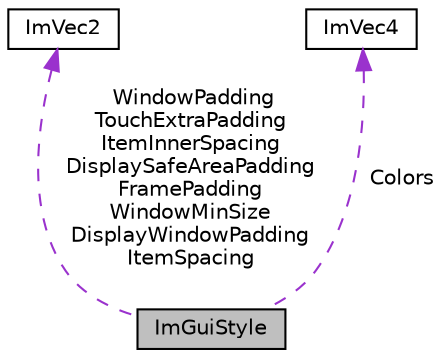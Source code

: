 digraph "ImGuiStyle"
{
  edge [fontname="Helvetica",fontsize="10",labelfontname="Helvetica",labelfontsize="10"];
  node [fontname="Helvetica",fontsize="10",shape=record];
  Node1 [label="ImGuiStyle",height=0.2,width=0.4,color="black", fillcolor="grey75", style="filled", fontcolor="black"];
  Node2 -> Node1 [dir="back",color="darkorchid3",fontsize="10",style="dashed",label=" WindowPadding\nTouchExtraPadding\nItemInnerSpacing\nDisplaySafeAreaPadding\nFramePadding\nWindowMinSize\nDisplayWindowPadding\nItemSpacing" ,fontname="Helvetica"];
  Node2 [label="ImVec2",height=0.2,width=0.4,color="black", fillcolor="white", style="filled",URL="$structImVec2.html"];
  Node3 -> Node1 [dir="back",color="darkorchid3",fontsize="10",style="dashed",label=" Colors" ,fontname="Helvetica"];
  Node3 [label="ImVec4",height=0.2,width=0.4,color="black", fillcolor="white", style="filled",URL="$structImVec4.html"];
}
